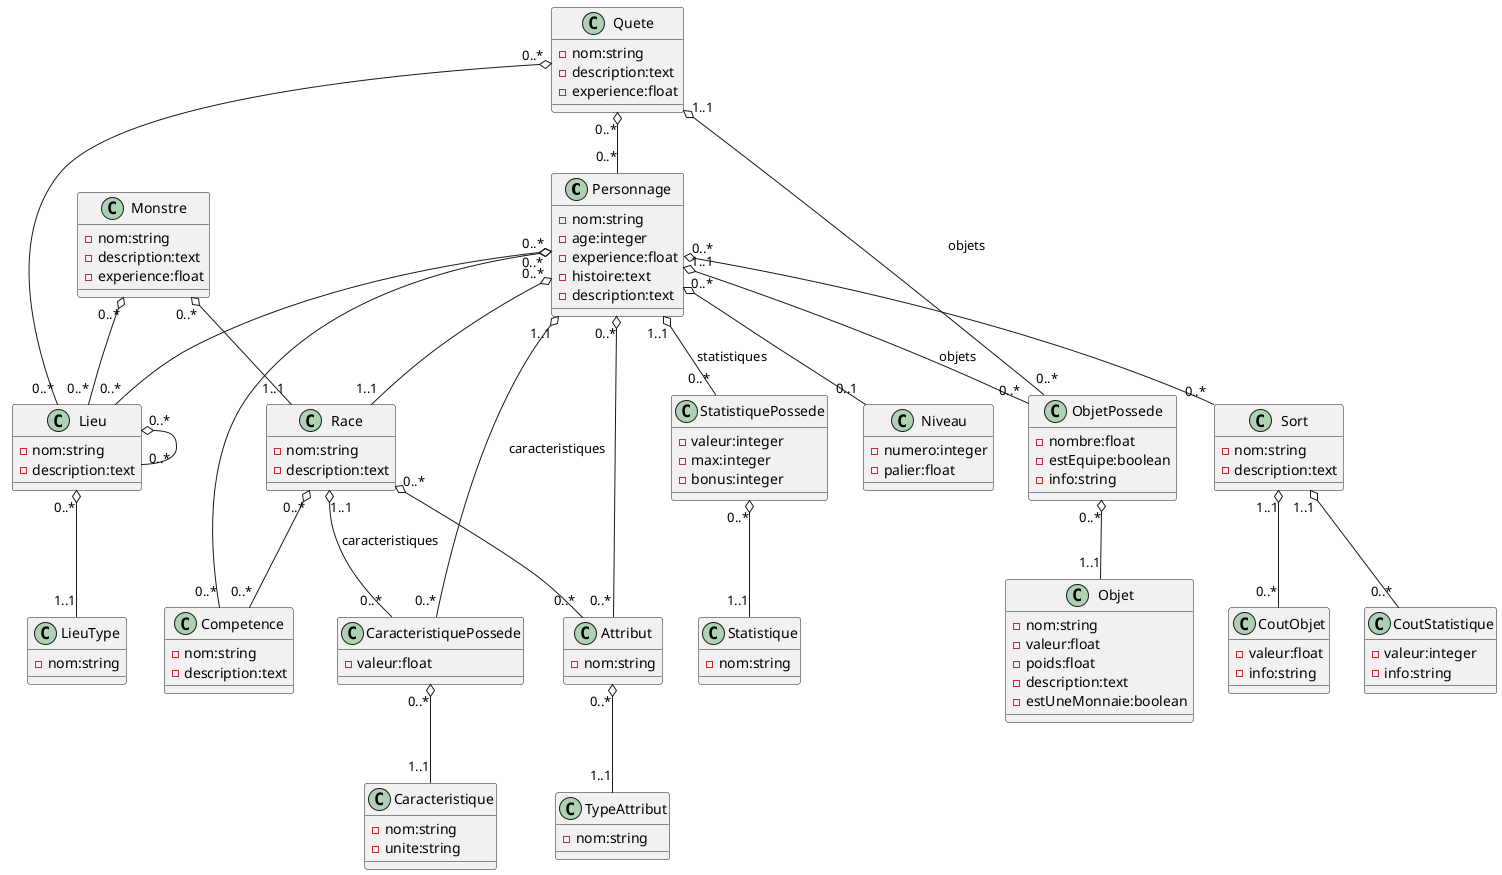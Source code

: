 @startuml

class Personnage {
- nom:string
- age:integer
- experience:float
- histoire:text
- description:text
}

class Monstre {
- nom:string
- description:text
- experience:float
}

class LieuType {
- nom:string
}

class Lieu {
- nom:string
- description:text
}

class Race {
- nom:string
- description:text
}

class Niveau {
- numero:integer
- palier:float
}

class Caracteristique {
- nom:string
- unite:string
}

class TypeAttribut {
- nom:string
}

class Attribut {
- nom:string
}

class CaracteristiquePossede {
- valeur:float
}


class StatistiquePossede {
- valeur:integer
- max:integer
- bonus:integer
}

class CoutStatistique {
- valeur:integer
- info:string
}

class Statistique {
- nom:string
}

class Competence {
- nom:string
- description:text
}


class Objet {
- nom:string
- valeur:float
- poids:float
- description:text
- estUneMonnaie:boolean
}

class ObjetPossede {
- nombre:float
- estEquipe:boolean
- info:string
}

class CoutObjet {
- valeur:float
- info:string
}

class Quete {
- nom:string
- description:text
- experience:float
}

class Sort {
- nom:string
- description:text
}

StatistiquePossede "0..*" o-- "1..1" Statistique

CaracteristiquePossede "0..*" o-- "1..1" Caracteristique

ObjetPossede "0..*" o-- "1..1" Objet

Attribut "0..*" o-- "1..1" TypeAttribut

Personnage "0..*" o-- "1..1" Race
Personnage "1..1" o-- "0..*" StatistiquePossede : statistiques
Personnage "0..*" o-- "0..*" Lieu
Personnage "0..*" o-- "0..*" Competence
Personnage "1..1" o-- "0..*" ObjetPossede : objets
Personnage "0..*" o-- "0..*" Attribut
Personnage "1..1" o-- "0..*" CaracteristiquePossede : caracteristiques
Personnage "0..*" o-- "0..1" Niveau
Personnage "0..*" o-- "0..*" Sort

Monstre "0..*" o-- "0..*" Lieu
Monstre "0..*" o-- "1..1" Race

Race "1..1" o-- "0..*" CaracteristiquePossede : caracteristiques
Race "0..*" o-- "0..*" Attribut
Race "0..*" o-- "0..*" Competence

Lieu "0..*" o-- "1..1" LieuType
Lieu "0..*" o-- "0..*" Lieu

Quete "0..*" o-- "0..*" Personnage
Quete "0..*" o-- "0..*" Lieu
Quete "1..1" o-- "0..*" ObjetPossede : objets

Sort "1..1" o-- "0..*" CoutStatistique
Sort "1..1" o-- "0..*" CoutObjet

@enduml